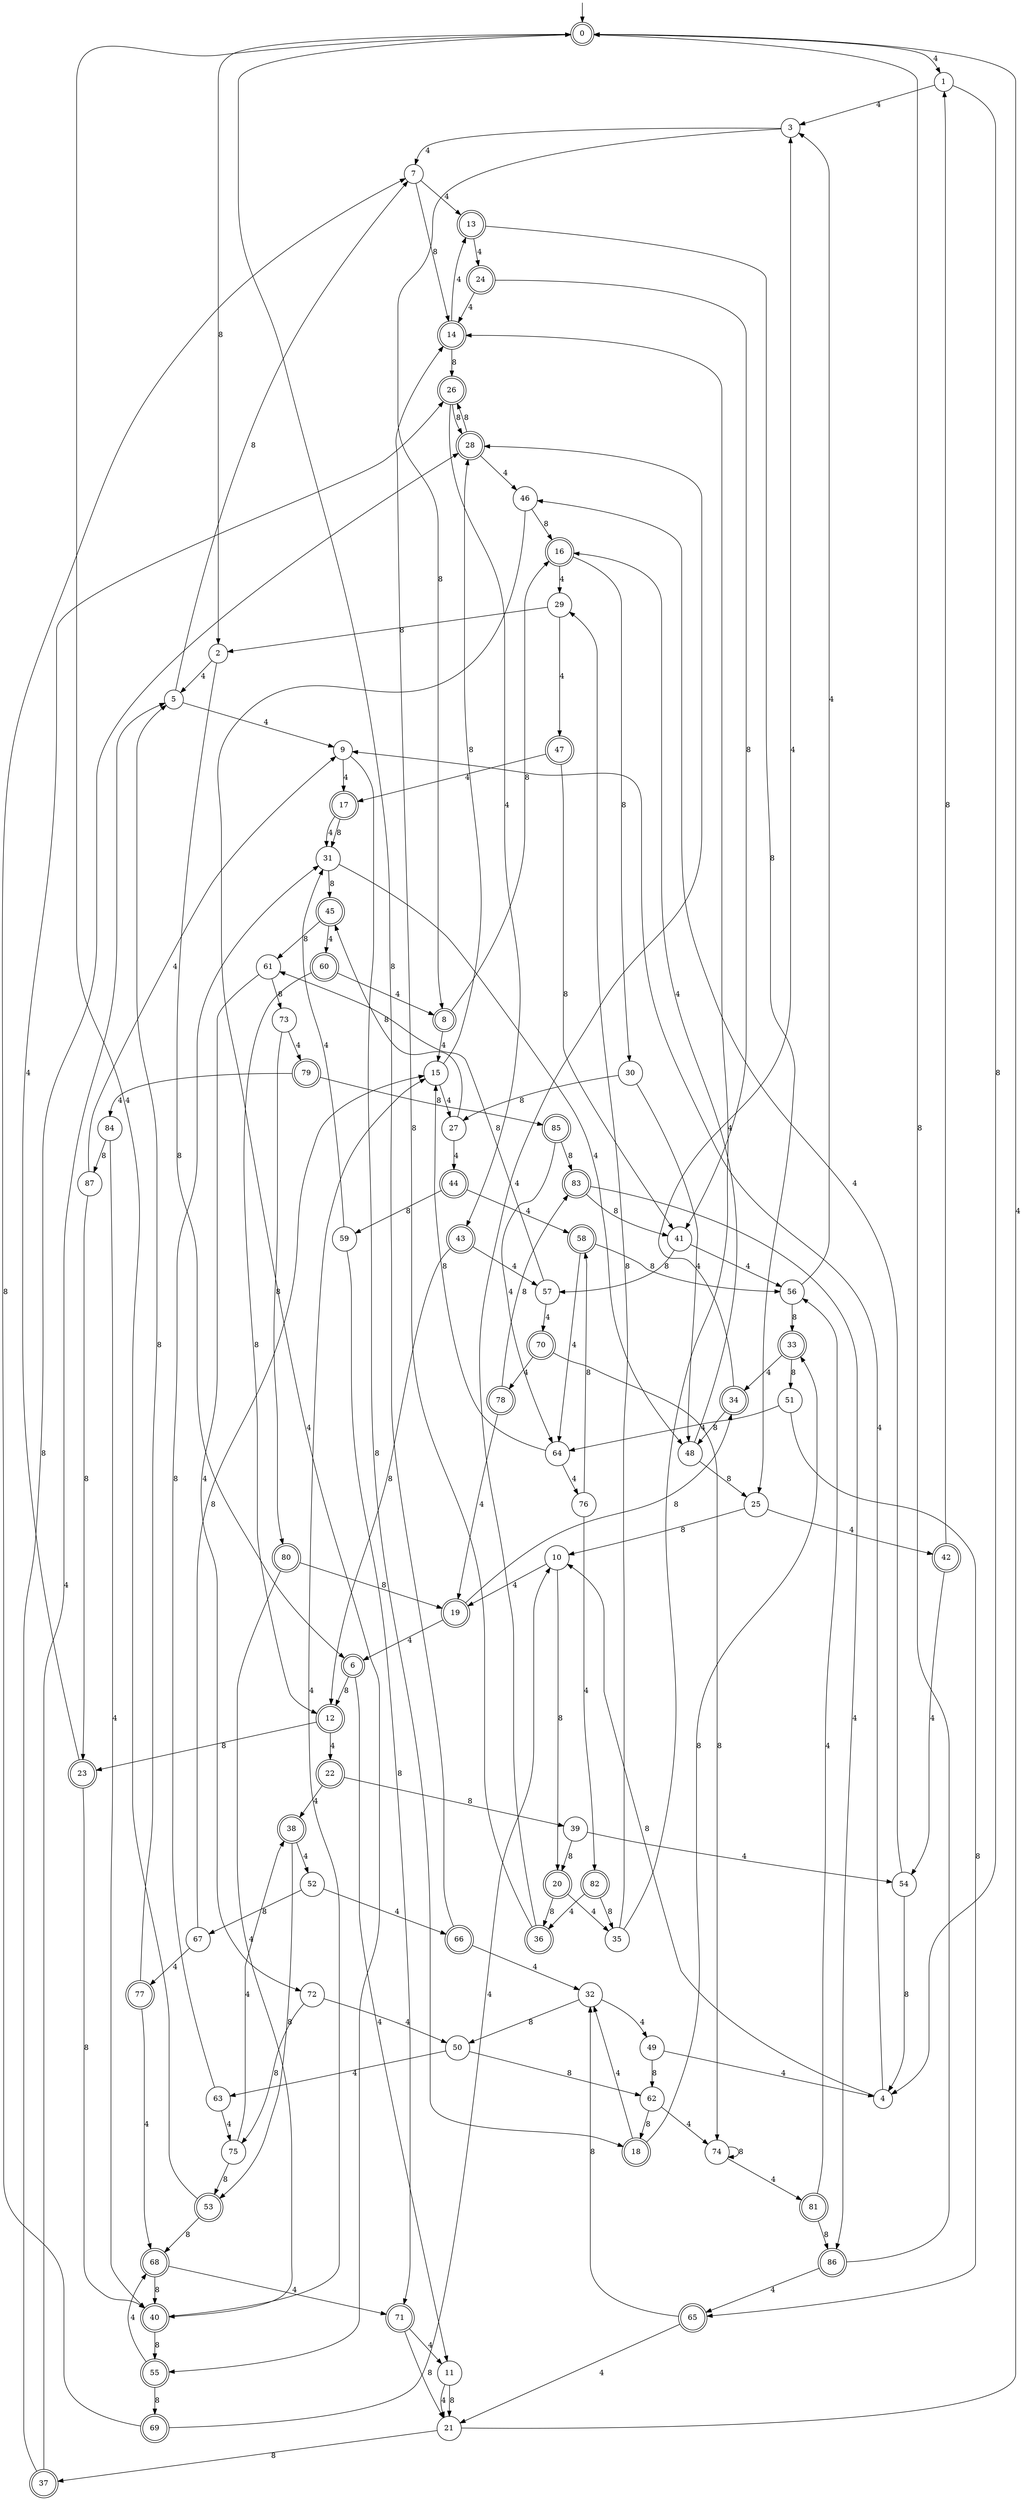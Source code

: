 digraph g {

	s0 [shape="doublecircle" label="0"];
	s1 [shape="circle" label="1"];
	s2 [shape="circle" label="2"];
	s3 [shape="circle" label="3"];
	s4 [shape="circle" label="4"];
	s5 [shape="circle" label="5"];
	s6 [shape="doublecircle" label="6"];
	s7 [shape="circle" label="7"];
	s8 [shape="doublecircle" label="8"];
	s9 [shape="circle" label="9"];
	s10 [shape="circle" label="10"];
	s11 [shape="circle" label="11"];
	s12 [shape="doublecircle" label="12"];
	s13 [shape="doublecircle" label="13"];
	s14 [shape="doublecircle" label="14"];
	s15 [shape="circle" label="15"];
	s16 [shape="doublecircle" label="16"];
	s17 [shape="doublecircle" label="17"];
	s18 [shape="doublecircle" label="18"];
	s19 [shape="doublecircle" label="19"];
	s20 [shape="doublecircle" label="20"];
	s21 [shape="circle" label="21"];
	s22 [shape="doublecircle" label="22"];
	s23 [shape="doublecircle" label="23"];
	s24 [shape="doublecircle" label="24"];
	s25 [shape="circle" label="25"];
	s26 [shape="doublecircle" label="26"];
	s27 [shape="circle" label="27"];
	s28 [shape="doublecircle" label="28"];
	s29 [shape="circle" label="29"];
	s30 [shape="circle" label="30"];
	s31 [shape="circle" label="31"];
	s32 [shape="circle" label="32"];
	s33 [shape="doublecircle" label="33"];
	s34 [shape="doublecircle" label="34"];
	s35 [shape="circle" label="35"];
	s36 [shape="doublecircle" label="36"];
	s37 [shape="doublecircle" label="37"];
	s38 [shape="doublecircle" label="38"];
	s39 [shape="circle" label="39"];
	s40 [shape="doublecircle" label="40"];
	s41 [shape="circle" label="41"];
	s42 [shape="doublecircle" label="42"];
	s43 [shape="doublecircle" label="43"];
	s44 [shape="doublecircle" label="44"];
	s45 [shape="doublecircle" label="45"];
	s46 [shape="circle" label="46"];
	s47 [shape="doublecircle" label="47"];
	s48 [shape="circle" label="48"];
	s49 [shape="circle" label="49"];
	s50 [shape="circle" label="50"];
	s51 [shape="circle" label="51"];
	s52 [shape="circle" label="52"];
	s53 [shape="doublecircle" label="53"];
	s54 [shape="circle" label="54"];
	s55 [shape="doublecircle" label="55"];
	s56 [shape="circle" label="56"];
	s57 [shape="circle" label="57"];
	s58 [shape="doublecircle" label="58"];
	s59 [shape="circle" label="59"];
	s60 [shape="doublecircle" label="60"];
	s61 [shape="circle" label="61"];
	s62 [shape="circle" label="62"];
	s63 [shape="circle" label="63"];
	s64 [shape="circle" label="64"];
	s65 [shape="doublecircle" label="65"];
	s66 [shape="doublecircle" label="66"];
	s67 [shape="circle" label="67"];
	s68 [shape="doublecircle" label="68"];
	s69 [shape="doublecircle" label="69"];
	s70 [shape="doublecircle" label="70"];
	s71 [shape="doublecircle" label="71"];
	s72 [shape="circle" label="72"];
	s73 [shape="circle" label="73"];
	s74 [shape="circle" label="74"];
	s75 [shape="circle" label="75"];
	s76 [shape="circle" label="76"];
	s77 [shape="doublecircle" label="77"];
	s78 [shape="doublecircle" label="78"];
	s79 [shape="doublecircle" label="79"];
	s80 [shape="doublecircle" label="80"];
	s81 [shape="doublecircle" label="81"];
	s82 [shape="doublecircle" label="82"];
	s83 [shape="doublecircle" label="83"];
	s84 [shape="circle" label="84"];
	s85 [shape="doublecircle" label="85"];
	s86 [shape="doublecircle" label="86"];
	s87 [shape="circle" label="87"];
	s0 -> s1 [label="4"];
	s0 -> s2 [label="8"];
	s1 -> s3 [label="4"];
	s1 -> s4 [label="8"];
	s2 -> s5 [label="4"];
	s2 -> s6 [label="8"];
	s3 -> s7 [label="4"];
	s3 -> s8 [label="8"];
	s4 -> s9 [label="4"];
	s4 -> s10 [label="8"];
	s5 -> s9 [label="4"];
	s5 -> s7 [label="8"];
	s6 -> s11 [label="4"];
	s6 -> s12 [label="8"];
	s7 -> s13 [label="4"];
	s7 -> s14 [label="8"];
	s8 -> s15 [label="4"];
	s8 -> s16 [label="8"];
	s9 -> s17 [label="4"];
	s9 -> s18 [label="8"];
	s10 -> s19 [label="4"];
	s10 -> s20 [label="8"];
	s11 -> s21 [label="4"];
	s11 -> s21 [label="8"];
	s12 -> s22 [label="4"];
	s12 -> s23 [label="8"];
	s13 -> s24 [label="4"];
	s13 -> s25 [label="8"];
	s14 -> s13 [label="4"];
	s14 -> s26 [label="8"];
	s15 -> s27 [label="4"];
	s15 -> s28 [label="8"];
	s16 -> s29 [label="4"];
	s16 -> s30 [label="8"];
	s17 -> s31 [label="4"];
	s17 -> s31 [label="8"];
	s18 -> s32 [label="4"];
	s18 -> s33 [label="8"];
	s19 -> s6 [label="4"];
	s19 -> s34 [label="8"];
	s20 -> s35 [label="4"];
	s20 -> s36 [label="8"];
	s21 -> s0 [label="4"];
	s21 -> s37 [label="8"];
	s22 -> s38 [label="4"];
	s22 -> s39 [label="8"];
	s23 -> s26 [label="4"];
	s23 -> s40 [label="8"];
	s24 -> s14 [label="4"];
	s24 -> s41 [label="8"];
	s25 -> s42 [label="4"];
	s25 -> s10 [label="8"];
	s26 -> s43 [label="4"];
	s26 -> s28 [label="8"];
	s27 -> s44 [label="4"];
	s27 -> s45 [label="8"];
	s28 -> s46 [label="4"];
	s28 -> s26 [label="8"];
	s29 -> s47 [label="4"];
	s29 -> s2 [label="8"];
	s30 -> s48 [label="4"];
	s30 -> s27 [label="8"];
	s31 -> s48 [label="4"];
	s31 -> s45 [label="8"];
	s32 -> s49 [label="4"];
	s32 -> s50 [label="8"];
	s33 -> s34 [label="4"];
	s33 -> s51 [label="8"];
	s34 -> s3 [label="4"];
	s34 -> s48 [label="8"];
	s35 -> s14 [label="4"];
	s35 -> s29 [label="8"];
	s36 -> s28 [label="4"];
	s36 -> s14 [label="8"];
	s37 -> s5 [label="4"];
	s37 -> s28 [label="8"];
	s38 -> s52 [label="4"];
	s38 -> s53 [label="8"];
	s39 -> s54 [label="4"];
	s39 -> s20 [label="8"];
	s40 -> s15 [label="4"];
	s40 -> s55 [label="8"];
	s41 -> s56 [label="4"];
	s41 -> s57 [label="8"];
	s42 -> s54 [label="4"];
	s42 -> s1 [label="8"];
	s43 -> s57 [label="4"];
	s43 -> s12 [label="8"];
	s44 -> s58 [label="4"];
	s44 -> s59 [label="8"];
	s45 -> s60 [label="4"];
	s45 -> s61 [label="8"];
	s46 -> s55 [label="4"];
	s46 -> s16 [label="8"];
	s47 -> s17 [label="4"];
	s47 -> s41 [label="8"];
	s48 -> s16 [label="4"];
	s48 -> s25 [label="8"];
	s49 -> s4 [label="4"];
	s49 -> s62 [label="8"];
	s50 -> s63 [label="4"];
	s50 -> s62 [label="8"];
	s51 -> s64 [label="4"];
	s51 -> s65 [label="8"];
	s52 -> s66 [label="4"];
	s52 -> s67 [label="8"];
	s53 -> s0 [label="4"];
	s53 -> s68 [label="8"];
	s54 -> s46 [label="4"];
	s54 -> s4 [label="8"];
	s55 -> s68 [label="4"];
	s55 -> s69 [label="8"];
	s56 -> s3 [label="4"];
	s56 -> s33 [label="8"];
	s57 -> s70 [label="4"];
	s57 -> s61 [label="8"];
	s58 -> s64 [label="4"];
	s58 -> s56 [label="8"];
	s59 -> s31 [label="4"];
	s59 -> s71 [label="8"];
	s60 -> s8 [label="4"];
	s60 -> s12 [label="8"];
	s61 -> s72 [label="4"];
	s61 -> s73 [label="8"];
	s62 -> s74 [label="4"];
	s62 -> s18 [label="8"];
	s63 -> s75 [label="4"];
	s63 -> s31 [label="8"];
	s64 -> s76 [label="4"];
	s64 -> s15 [label="8"];
	s65 -> s21 [label="4"];
	s65 -> s32 [label="8"];
	s66 -> s32 [label="4"];
	s66 -> s0 [label="8"];
	s67 -> s77 [label="4"];
	s67 -> s15 [label="8"];
	s68 -> s71 [label="4"];
	s68 -> s40 [label="8"];
	s69 -> s10 [label="4"];
	s69 -> s7 [label="8"];
	s70 -> s78 [label="4"];
	s70 -> s74 [label="8"];
	s71 -> s11 [label="4"];
	s71 -> s21 [label="8"];
	s72 -> s50 [label="4"];
	s72 -> s75 [label="8"];
	s73 -> s79 [label="4"];
	s73 -> s80 [label="8"];
	s74 -> s81 [label="4"];
	s74 -> s74 [label="8"];
	s75 -> s38 [label="4"];
	s75 -> s53 [label="8"];
	s76 -> s82 [label="4"];
	s76 -> s58 [label="8"];
	s77 -> s68 [label="4"];
	s77 -> s5 [label="8"];
	s78 -> s19 [label="4"];
	s78 -> s83 [label="8"];
	s79 -> s84 [label="4"];
	s79 -> s85 [label="8"];
	s80 -> s40 [label="4"];
	s80 -> s19 [label="8"];
	s81 -> s56 [label="4"];
	s81 -> s86 [label="8"];
	s82 -> s36 [label="4"];
	s82 -> s35 [label="8"];
	s83 -> s86 [label="4"];
	s83 -> s41 [label="8"];
	s84 -> s40 [label="4"];
	s84 -> s87 [label="8"];
	s85 -> s64 [label="4"];
	s85 -> s83 [label="8"];
	s86 -> s65 [label="4"];
	s86 -> s0 [label="8"];
	s87 -> s9 [label="4"];
	s87 -> s23 [label="8"];

__start0 [label="" shape="none" width="0" height="0"];
__start0 -> s0;

}
